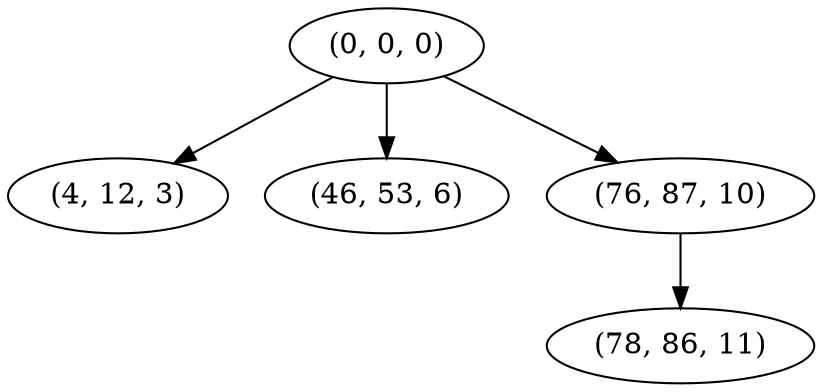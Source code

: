 digraph tree {
    "(0, 0, 0)";
    "(4, 12, 3)";
    "(46, 53, 6)";
    "(76, 87, 10)";
    "(78, 86, 11)";
    "(0, 0, 0)" -> "(4, 12, 3)";
    "(0, 0, 0)" -> "(46, 53, 6)";
    "(0, 0, 0)" -> "(76, 87, 10)";
    "(76, 87, 10)" -> "(78, 86, 11)";
}
